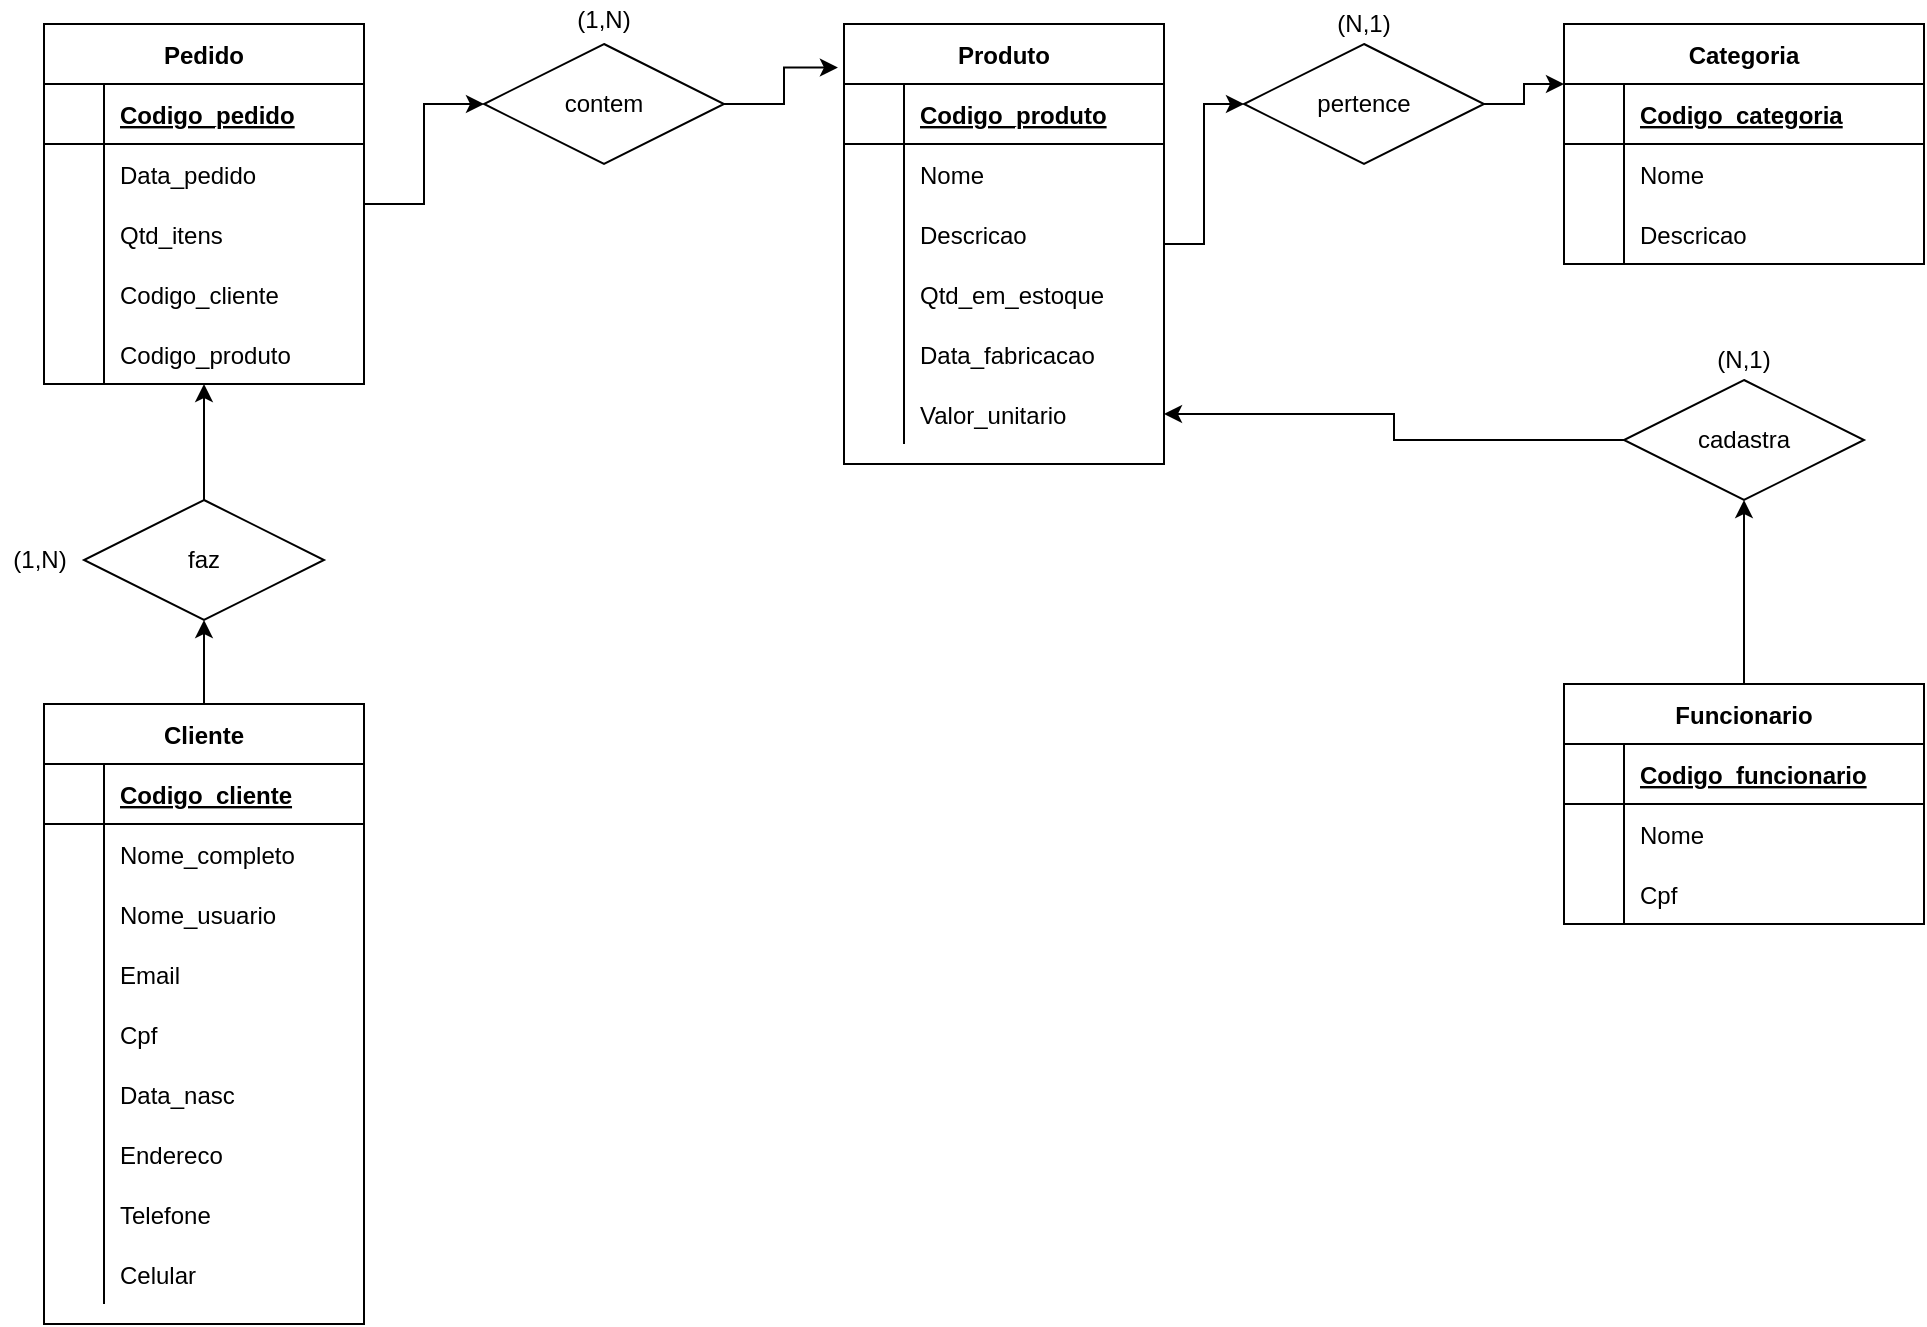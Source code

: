 <mxfile version="15.2.7" type="device"><diagram id="bGlInWGtQ3jvMYXbzKQu" name="Page-1"><mxGraphModel dx="1006" dy="750" grid="1" gridSize="10" guides="1" tooltips="1" connect="1" arrows="1" fold="1" page="1" pageScale="1" pageWidth="1169" pageHeight="1654" math="0" shadow="0"><root><mxCell id="0"/><mxCell id="1" parent="0"/><mxCell id="b1ZnW-hbTAdWIvBd6Wt8-284" style="edgeStyle=orthogonalEdgeStyle;rounded=0;orthogonalLoop=1;jettySize=auto;html=1;" parent="1" source="b1ZnW-hbTAdWIvBd6Wt8-1" target="b1ZnW-hbTAdWIvBd6Wt8-283" edge="1"><mxGeometry relative="1" as="geometry"/></mxCell><mxCell id="b1ZnW-hbTAdWIvBd6Wt8-1" value="Produto" style="shape=table;startSize=30;container=1;collapsible=1;childLayout=tableLayout;fixedRows=1;rowLines=0;fontStyle=1;align=center;resizeLast=1;" parent="1" vertex="1"><mxGeometry x="480" y="20" width="160" height="220" as="geometry"/></mxCell><mxCell id="b1ZnW-hbTAdWIvBd6Wt8-2" value="" style="shape=partialRectangle;collapsible=0;dropTarget=0;pointerEvents=0;fillColor=none;top=0;left=0;bottom=1;right=0;points=[[0,0.5],[1,0.5]];portConstraint=eastwest;" parent="b1ZnW-hbTAdWIvBd6Wt8-1" vertex="1"><mxGeometry y="30" width="160" height="30" as="geometry"/></mxCell><mxCell id="b1ZnW-hbTAdWIvBd6Wt8-3" value="" style="shape=partialRectangle;connectable=0;fillColor=none;top=0;left=0;bottom=0;right=0;fontStyle=1;overflow=hidden;" parent="b1ZnW-hbTAdWIvBd6Wt8-2" vertex="1"><mxGeometry width="30" height="30" as="geometry"/></mxCell><mxCell id="b1ZnW-hbTAdWIvBd6Wt8-4" value="Codigo_produto" style="shape=partialRectangle;connectable=0;fillColor=none;top=0;left=0;bottom=0;right=0;align=left;spacingLeft=6;fontStyle=5;overflow=hidden;" parent="b1ZnW-hbTAdWIvBd6Wt8-2" vertex="1"><mxGeometry x="30" width="130" height="30" as="geometry"/></mxCell><mxCell id="b1ZnW-hbTAdWIvBd6Wt8-5" value="" style="shape=partialRectangle;collapsible=0;dropTarget=0;pointerEvents=0;fillColor=none;top=0;left=0;bottom=0;right=0;points=[[0,0.5],[1,0.5]];portConstraint=eastwest;" parent="b1ZnW-hbTAdWIvBd6Wt8-1" vertex="1"><mxGeometry y="60" width="160" height="30" as="geometry"/></mxCell><mxCell id="b1ZnW-hbTAdWIvBd6Wt8-6" value="" style="shape=partialRectangle;connectable=0;fillColor=none;top=0;left=0;bottom=0;right=0;editable=1;overflow=hidden;" parent="b1ZnW-hbTAdWIvBd6Wt8-5" vertex="1"><mxGeometry width="30" height="30" as="geometry"/></mxCell><mxCell id="b1ZnW-hbTAdWIvBd6Wt8-7" value="Nome" style="shape=partialRectangle;connectable=0;fillColor=none;top=0;left=0;bottom=0;right=0;align=left;spacingLeft=6;overflow=hidden;" parent="b1ZnW-hbTAdWIvBd6Wt8-5" vertex="1"><mxGeometry x="30" width="130" height="30" as="geometry"/></mxCell><mxCell id="b1ZnW-hbTAdWIvBd6Wt8-8" value="" style="shape=partialRectangle;collapsible=0;dropTarget=0;pointerEvents=0;fillColor=none;top=0;left=0;bottom=0;right=0;points=[[0,0.5],[1,0.5]];portConstraint=eastwest;" parent="b1ZnW-hbTAdWIvBd6Wt8-1" vertex="1"><mxGeometry y="90" width="160" height="30" as="geometry"/></mxCell><mxCell id="b1ZnW-hbTAdWIvBd6Wt8-9" value="" style="shape=partialRectangle;connectable=0;fillColor=none;top=0;left=0;bottom=0;right=0;editable=1;overflow=hidden;" parent="b1ZnW-hbTAdWIvBd6Wt8-8" vertex="1"><mxGeometry width="30" height="30" as="geometry"/></mxCell><mxCell id="b1ZnW-hbTAdWIvBd6Wt8-10" value="Descricao" style="shape=partialRectangle;connectable=0;fillColor=none;top=0;left=0;bottom=0;right=0;align=left;spacingLeft=6;overflow=hidden;" parent="b1ZnW-hbTAdWIvBd6Wt8-8" vertex="1"><mxGeometry x="30" width="130" height="30" as="geometry"/></mxCell><mxCell id="b1ZnW-hbTAdWIvBd6Wt8-11" value="" style="shape=partialRectangle;collapsible=0;dropTarget=0;pointerEvents=0;fillColor=none;top=0;left=0;bottom=0;right=0;points=[[0,0.5],[1,0.5]];portConstraint=eastwest;" parent="b1ZnW-hbTAdWIvBd6Wt8-1" vertex="1"><mxGeometry y="120" width="160" height="30" as="geometry"/></mxCell><mxCell id="b1ZnW-hbTAdWIvBd6Wt8-12" value="" style="shape=partialRectangle;connectable=0;fillColor=none;top=0;left=0;bottom=0;right=0;editable=1;overflow=hidden;" parent="b1ZnW-hbTAdWIvBd6Wt8-11" vertex="1"><mxGeometry width="30" height="30" as="geometry"/></mxCell><mxCell id="b1ZnW-hbTAdWIvBd6Wt8-13" value="Qtd_em_estoque" style="shape=partialRectangle;connectable=0;fillColor=none;top=0;left=0;bottom=0;right=0;align=left;spacingLeft=6;overflow=hidden;" parent="b1ZnW-hbTAdWIvBd6Wt8-11" vertex="1"><mxGeometry x="30" width="130" height="30" as="geometry"/></mxCell><mxCell id="b1ZnW-hbTAdWIvBd6Wt8-40" value="" style="shape=partialRectangle;collapsible=0;dropTarget=0;pointerEvents=0;fillColor=none;top=0;left=0;bottom=0;right=0;points=[[0,0.5],[1,0.5]];portConstraint=eastwest;" parent="b1ZnW-hbTAdWIvBd6Wt8-1" vertex="1"><mxGeometry y="150" width="160" height="30" as="geometry"/></mxCell><mxCell id="b1ZnW-hbTAdWIvBd6Wt8-41" value="" style="shape=partialRectangle;connectable=0;fillColor=none;top=0;left=0;bottom=0;right=0;editable=1;overflow=hidden;" parent="b1ZnW-hbTAdWIvBd6Wt8-40" vertex="1"><mxGeometry width="30" height="30" as="geometry"/></mxCell><mxCell id="b1ZnW-hbTAdWIvBd6Wt8-42" value="Data_fabricacao" style="shape=partialRectangle;connectable=0;fillColor=none;top=0;left=0;bottom=0;right=0;align=left;spacingLeft=6;overflow=hidden;" parent="b1ZnW-hbTAdWIvBd6Wt8-40" vertex="1"><mxGeometry x="30" width="130" height="30" as="geometry"/></mxCell><mxCell id="b1ZnW-hbTAdWIvBd6Wt8-103" value="" style="shape=partialRectangle;collapsible=0;dropTarget=0;pointerEvents=0;fillColor=none;top=0;left=0;bottom=0;right=0;points=[[0,0.5],[1,0.5]];portConstraint=eastwest;" parent="b1ZnW-hbTAdWIvBd6Wt8-1" vertex="1"><mxGeometry y="180" width="160" height="30" as="geometry"/></mxCell><mxCell id="b1ZnW-hbTAdWIvBd6Wt8-104" value="" style="shape=partialRectangle;connectable=0;fillColor=none;top=0;left=0;bottom=0;right=0;editable=1;overflow=hidden;" parent="b1ZnW-hbTAdWIvBd6Wt8-103" vertex="1"><mxGeometry width="30" height="30" as="geometry"/></mxCell><mxCell id="b1ZnW-hbTAdWIvBd6Wt8-105" value="Valor_unitario" style="shape=partialRectangle;connectable=0;fillColor=none;top=0;left=0;bottom=0;right=0;align=left;spacingLeft=6;overflow=hidden;" parent="b1ZnW-hbTAdWIvBd6Wt8-103" vertex="1"><mxGeometry x="30" width="130" height="30" as="geometry"/></mxCell><mxCell id="b1ZnW-hbTAdWIvBd6Wt8-106" value="Categoria" style="shape=table;startSize=30;container=1;collapsible=1;childLayout=tableLayout;fixedRows=1;rowLines=0;fontStyle=1;align=center;resizeLast=1;" parent="1" vertex="1"><mxGeometry x="840" y="20" width="180" height="120" as="geometry"/></mxCell><mxCell id="b1ZnW-hbTAdWIvBd6Wt8-107" value="" style="shape=partialRectangle;collapsible=0;dropTarget=0;pointerEvents=0;fillColor=none;top=0;left=0;bottom=1;right=0;points=[[0,0.5],[1,0.5]];portConstraint=eastwest;" parent="b1ZnW-hbTAdWIvBd6Wt8-106" vertex="1"><mxGeometry y="30" width="180" height="30" as="geometry"/></mxCell><mxCell id="b1ZnW-hbTAdWIvBd6Wt8-108" value="" style="shape=partialRectangle;connectable=0;fillColor=none;top=0;left=0;bottom=0;right=0;fontStyle=1;overflow=hidden;" parent="b1ZnW-hbTAdWIvBd6Wt8-107" vertex="1"><mxGeometry width="30" height="30" as="geometry"/></mxCell><mxCell id="b1ZnW-hbTAdWIvBd6Wt8-109" value="Codigo_categoria" style="shape=partialRectangle;connectable=0;fillColor=none;top=0;left=0;bottom=0;right=0;align=left;spacingLeft=6;fontStyle=5;overflow=hidden;" parent="b1ZnW-hbTAdWIvBd6Wt8-107" vertex="1"><mxGeometry x="30" width="150" height="30" as="geometry"/></mxCell><mxCell id="b1ZnW-hbTAdWIvBd6Wt8-110" value="" style="shape=partialRectangle;collapsible=0;dropTarget=0;pointerEvents=0;fillColor=none;top=0;left=0;bottom=0;right=0;points=[[0,0.5],[1,0.5]];portConstraint=eastwest;" parent="b1ZnW-hbTAdWIvBd6Wt8-106" vertex="1"><mxGeometry y="60" width="180" height="30" as="geometry"/></mxCell><mxCell id="b1ZnW-hbTAdWIvBd6Wt8-111" value="" style="shape=partialRectangle;connectable=0;fillColor=none;top=0;left=0;bottom=0;right=0;editable=1;overflow=hidden;" parent="b1ZnW-hbTAdWIvBd6Wt8-110" vertex="1"><mxGeometry width="30" height="30" as="geometry"/></mxCell><mxCell id="b1ZnW-hbTAdWIvBd6Wt8-112" value="Nome" style="shape=partialRectangle;connectable=0;fillColor=none;top=0;left=0;bottom=0;right=0;align=left;spacingLeft=6;overflow=hidden;" parent="b1ZnW-hbTAdWIvBd6Wt8-110" vertex="1"><mxGeometry x="30" width="150" height="30" as="geometry"/></mxCell><mxCell id="b1ZnW-hbTAdWIvBd6Wt8-113" value="" style="shape=partialRectangle;collapsible=0;dropTarget=0;pointerEvents=0;fillColor=none;top=0;left=0;bottom=0;right=0;points=[[0,0.5],[1,0.5]];portConstraint=eastwest;" parent="b1ZnW-hbTAdWIvBd6Wt8-106" vertex="1"><mxGeometry y="90" width="180" height="30" as="geometry"/></mxCell><mxCell id="b1ZnW-hbTAdWIvBd6Wt8-114" value="" style="shape=partialRectangle;connectable=0;fillColor=none;top=0;left=0;bottom=0;right=0;editable=1;overflow=hidden;" parent="b1ZnW-hbTAdWIvBd6Wt8-113" vertex="1"><mxGeometry width="30" height="30" as="geometry"/></mxCell><mxCell id="b1ZnW-hbTAdWIvBd6Wt8-115" value="Descricao" style="shape=partialRectangle;connectable=0;fillColor=none;top=0;left=0;bottom=0;right=0;align=left;spacingLeft=6;overflow=hidden;" parent="b1ZnW-hbTAdWIvBd6Wt8-113" vertex="1"><mxGeometry x="30" width="150" height="30" as="geometry"/></mxCell><mxCell id="b1ZnW-hbTAdWIvBd6Wt8-289" style="edgeStyle=orthogonalEdgeStyle;rounded=0;orthogonalLoop=1;jettySize=auto;html=1;entryX=0.5;entryY=1;entryDx=0;entryDy=0;" parent="1" source="b1ZnW-hbTAdWIvBd6Wt8-125" target="b1ZnW-hbTAdWIvBd6Wt8-288" edge="1"><mxGeometry relative="1" as="geometry"/></mxCell><mxCell id="b1ZnW-hbTAdWIvBd6Wt8-125" value="Cliente" style="shape=table;startSize=30;container=1;collapsible=1;childLayout=tableLayout;fixedRows=1;rowLines=0;fontStyle=1;align=center;resizeLast=1;" parent="1" vertex="1"><mxGeometry x="80" y="360" width="160" height="310" as="geometry"/></mxCell><mxCell id="b1ZnW-hbTAdWIvBd6Wt8-126" value="" style="shape=partialRectangle;collapsible=0;dropTarget=0;pointerEvents=0;fillColor=none;top=0;left=0;bottom=1;right=0;points=[[0,0.5],[1,0.5]];portConstraint=eastwest;" parent="b1ZnW-hbTAdWIvBd6Wt8-125" vertex="1"><mxGeometry y="30" width="160" height="30" as="geometry"/></mxCell><mxCell id="b1ZnW-hbTAdWIvBd6Wt8-127" value="" style="shape=partialRectangle;connectable=0;fillColor=none;top=0;left=0;bottom=0;right=0;fontStyle=1;overflow=hidden;" parent="b1ZnW-hbTAdWIvBd6Wt8-126" vertex="1"><mxGeometry width="30" height="30" as="geometry"/></mxCell><mxCell id="b1ZnW-hbTAdWIvBd6Wt8-128" value="Codigo_cliente" style="shape=partialRectangle;connectable=0;fillColor=none;top=0;left=0;bottom=0;right=0;align=left;spacingLeft=6;fontStyle=5;overflow=hidden;" parent="b1ZnW-hbTAdWIvBd6Wt8-126" vertex="1"><mxGeometry x="30" width="130" height="30" as="geometry"/></mxCell><mxCell id="b1ZnW-hbTAdWIvBd6Wt8-129" value="" style="shape=partialRectangle;collapsible=0;dropTarget=0;pointerEvents=0;fillColor=none;top=0;left=0;bottom=0;right=0;points=[[0,0.5],[1,0.5]];portConstraint=eastwest;" parent="b1ZnW-hbTAdWIvBd6Wt8-125" vertex="1"><mxGeometry y="60" width="160" height="30" as="geometry"/></mxCell><mxCell id="b1ZnW-hbTAdWIvBd6Wt8-130" value="" style="shape=partialRectangle;connectable=0;fillColor=none;top=0;left=0;bottom=0;right=0;editable=1;overflow=hidden;" parent="b1ZnW-hbTAdWIvBd6Wt8-129" vertex="1"><mxGeometry width="30" height="30" as="geometry"/></mxCell><mxCell id="b1ZnW-hbTAdWIvBd6Wt8-131" value="Nome_completo" style="shape=partialRectangle;connectable=0;fillColor=none;top=0;left=0;bottom=0;right=0;align=left;spacingLeft=6;overflow=hidden;" parent="b1ZnW-hbTAdWIvBd6Wt8-129" vertex="1"><mxGeometry x="30" width="130" height="30" as="geometry"/></mxCell><mxCell id="b1ZnW-hbTAdWIvBd6Wt8-132" value="" style="shape=partialRectangle;collapsible=0;dropTarget=0;pointerEvents=0;fillColor=none;top=0;left=0;bottom=0;right=0;points=[[0,0.5],[1,0.5]];portConstraint=eastwest;" parent="b1ZnW-hbTAdWIvBd6Wt8-125" vertex="1"><mxGeometry y="90" width="160" height="30" as="geometry"/></mxCell><mxCell id="b1ZnW-hbTAdWIvBd6Wt8-133" value="" style="shape=partialRectangle;connectable=0;fillColor=none;top=0;left=0;bottom=0;right=0;editable=1;overflow=hidden;" parent="b1ZnW-hbTAdWIvBd6Wt8-132" vertex="1"><mxGeometry width="30" height="30" as="geometry"/></mxCell><mxCell id="b1ZnW-hbTAdWIvBd6Wt8-134" value="Nome_usuario" style="shape=partialRectangle;connectable=0;fillColor=none;top=0;left=0;bottom=0;right=0;align=left;spacingLeft=6;overflow=hidden;" parent="b1ZnW-hbTAdWIvBd6Wt8-132" vertex="1"><mxGeometry x="30" width="130" height="30" as="geometry"/></mxCell><mxCell id="b1ZnW-hbTAdWIvBd6Wt8-135" value="" style="shape=partialRectangle;collapsible=0;dropTarget=0;pointerEvents=0;fillColor=none;top=0;left=0;bottom=0;right=0;points=[[0,0.5],[1,0.5]];portConstraint=eastwest;" parent="b1ZnW-hbTAdWIvBd6Wt8-125" vertex="1"><mxGeometry y="120" width="160" height="30" as="geometry"/></mxCell><mxCell id="b1ZnW-hbTAdWIvBd6Wt8-136" value="" style="shape=partialRectangle;connectable=0;fillColor=none;top=0;left=0;bottom=0;right=0;editable=1;overflow=hidden;" parent="b1ZnW-hbTAdWIvBd6Wt8-135" vertex="1"><mxGeometry width="30" height="30" as="geometry"/></mxCell><mxCell id="b1ZnW-hbTAdWIvBd6Wt8-137" value="Email" style="shape=partialRectangle;connectable=0;fillColor=none;top=0;left=0;bottom=0;right=0;align=left;spacingLeft=6;overflow=hidden;" parent="b1ZnW-hbTAdWIvBd6Wt8-135" vertex="1"><mxGeometry x="30" width="130" height="30" as="geometry"/></mxCell><mxCell id="b1ZnW-hbTAdWIvBd6Wt8-138" value="" style="shape=partialRectangle;collapsible=0;dropTarget=0;pointerEvents=0;fillColor=none;top=0;left=0;bottom=0;right=0;points=[[0,0.5],[1,0.5]];portConstraint=eastwest;" parent="b1ZnW-hbTAdWIvBd6Wt8-125" vertex="1"><mxGeometry y="150" width="160" height="30" as="geometry"/></mxCell><mxCell id="b1ZnW-hbTAdWIvBd6Wt8-139" value="" style="shape=partialRectangle;connectable=0;fillColor=none;top=0;left=0;bottom=0;right=0;editable=1;overflow=hidden;" parent="b1ZnW-hbTAdWIvBd6Wt8-138" vertex="1"><mxGeometry width="30" height="30" as="geometry"/></mxCell><mxCell id="b1ZnW-hbTAdWIvBd6Wt8-140" value="Cpf" style="shape=partialRectangle;connectable=0;fillColor=none;top=0;left=0;bottom=0;right=0;align=left;spacingLeft=6;overflow=hidden;" parent="b1ZnW-hbTAdWIvBd6Wt8-138" vertex="1"><mxGeometry x="30" width="130" height="30" as="geometry"/></mxCell><mxCell id="b1ZnW-hbTAdWIvBd6Wt8-141" value="" style="shape=partialRectangle;collapsible=0;dropTarget=0;pointerEvents=0;fillColor=none;top=0;left=0;bottom=0;right=0;points=[[0,0.5],[1,0.5]];portConstraint=eastwest;" parent="b1ZnW-hbTAdWIvBd6Wt8-125" vertex="1"><mxGeometry y="180" width="160" height="30" as="geometry"/></mxCell><mxCell id="b1ZnW-hbTAdWIvBd6Wt8-142" value="" style="shape=partialRectangle;connectable=0;fillColor=none;top=0;left=0;bottom=0;right=0;editable=1;overflow=hidden;" parent="b1ZnW-hbTAdWIvBd6Wt8-141" vertex="1"><mxGeometry width="30" height="30" as="geometry"/></mxCell><mxCell id="b1ZnW-hbTAdWIvBd6Wt8-143" value="Data_nasc" style="shape=partialRectangle;connectable=0;fillColor=none;top=0;left=0;bottom=0;right=0;align=left;spacingLeft=6;overflow=hidden;" parent="b1ZnW-hbTAdWIvBd6Wt8-141" vertex="1"><mxGeometry x="30" width="130" height="30" as="geometry"/></mxCell><mxCell id="b1ZnW-hbTAdWIvBd6Wt8-162" value="" style="shape=partialRectangle;collapsible=0;dropTarget=0;pointerEvents=0;fillColor=none;top=0;left=0;bottom=0;right=0;points=[[0,0.5],[1,0.5]];portConstraint=eastwest;" parent="b1ZnW-hbTAdWIvBd6Wt8-125" vertex="1"><mxGeometry y="210" width="160" height="30" as="geometry"/></mxCell><mxCell id="b1ZnW-hbTAdWIvBd6Wt8-163" value="" style="shape=partialRectangle;connectable=0;fillColor=none;top=0;left=0;bottom=0;right=0;editable=1;overflow=hidden;" parent="b1ZnW-hbTAdWIvBd6Wt8-162" vertex="1"><mxGeometry width="30" height="30" as="geometry"/></mxCell><mxCell id="b1ZnW-hbTAdWIvBd6Wt8-164" value="Endereco" style="shape=partialRectangle;connectable=0;fillColor=none;top=0;left=0;bottom=0;right=0;align=left;spacingLeft=6;overflow=hidden;" parent="b1ZnW-hbTAdWIvBd6Wt8-162" vertex="1"><mxGeometry x="30" width="130" height="30" as="geometry"/></mxCell><mxCell id="b1ZnW-hbTAdWIvBd6Wt8-184" value="" style="shape=partialRectangle;collapsible=0;dropTarget=0;pointerEvents=0;fillColor=none;top=0;left=0;bottom=0;right=0;points=[[0,0.5],[1,0.5]];portConstraint=eastwest;" parent="b1ZnW-hbTAdWIvBd6Wt8-125" vertex="1"><mxGeometry y="240" width="160" height="30" as="geometry"/></mxCell><mxCell id="b1ZnW-hbTAdWIvBd6Wt8-185" value="" style="shape=partialRectangle;connectable=0;fillColor=none;top=0;left=0;bottom=0;right=0;editable=1;overflow=hidden;" parent="b1ZnW-hbTAdWIvBd6Wt8-184" vertex="1"><mxGeometry width="30" height="30" as="geometry"/></mxCell><mxCell id="b1ZnW-hbTAdWIvBd6Wt8-186" value="Telefone" style="shape=partialRectangle;connectable=0;fillColor=none;top=0;left=0;bottom=0;right=0;align=left;spacingLeft=6;overflow=hidden;" parent="b1ZnW-hbTAdWIvBd6Wt8-184" vertex="1"><mxGeometry x="30" width="130" height="30" as="geometry"/></mxCell><mxCell id="b1ZnW-hbTAdWIvBd6Wt8-235" value="" style="shape=partialRectangle;collapsible=0;dropTarget=0;pointerEvents=0;fillColor=none;top=0;left=0;bottom=0;right=0;points=[[0,0.5],[1,0.5]];portConstraint=eastwest;" parent="b1ZnW-hbTAdWIvBd6Wt8-125" vertex="1"><mxGeometry y="270" width="160" height="30" as="geometry"/></mxCell><mxCell id="b1ZnW-hbTAdWIvBd6Wt8-236" value="" style="shape=partialRectangle;connectable=0;fillColor=none;top=0;left=0;bottom=0;right=0;editable=1;overflow=hidden;" parent="b1ZnW-hbTAdWIvBd6Wt8-235" vertex="1"><mxGeometry width="30" height="30" as="geometry"/></mxCell><mxCell id="b1ZnW-hbTAdWIvBd6Wt8-237" value="Celular" style="shape=partialRectangle;connectable=0;fillColor=none;top=0;left=0;bottom=0;right=0;align=left;spacingLeft=6;overflow=hidden;" parent="b1ZnW-hbTAdWIvBd6Wt8-235" vertex="1"><mxGeometry x="30" width="130" height="30" as="geometry"/></mxCell><mxCell id="b1ZnW-hbTAdWIvBd6Wt8-293" style="edgeStyle=orthogonalEdgeStyle;rounded=0;orthogonalLoop=1;jettySize=auto;html=1;entryX=0;entryY=0.5;entryDx=0;entryDy=0;" parent="1" source="b1ZnW-hbTAdWIvBd6Wt8-165" target="b1ZnW-hbTAdWIvBd6Wt8-292" edge="1"><mxGeometry relative="1" as="geometry"/></mxCell><mxCell id="b1ZnW-hbTAdWIvBd6Wt8-165" value="Pedido" style="shape=table;startSize=30;container=1;collapsible=1;childLayout=tableLayout;fixedRows=1;rowLines=0;fontStyle=1;align=center;resizeLast=1;" parent="1" vertex="1"><mxGeometry x="80" y="20" width="160" height="180" as="geometry"/></mxCell><mxCell id="b1ZnW-hbTAdWIvBd6Wt8-166" value="" style="shape=partialRectangle;collapsible=0;dropTarget=0;pointerEvents=0;fillColor=none;top=0;left=0;bottom=1;right=0;points=[[0,0.5],[1,0.5]];portConstraint=eastwest;" parent="b1ZnW-hbTAdWIvBd6Wt8-165" vertex="1"><mxGeometry y="30" width="160" height="30" as="geometry"/></mxCell><mxCell id="b1ZnW-hbTAdWIvBd6Wt8-167" value="" style="shape=partialRectangle;connectable=0;fillColor=none;top=0;left=0;bottom=0;right=0;fontStyle=1;overflow=hidden;" parent="b1ZnW-hbTAdWIvBd6Wt8-166" vertex="1"><mxGeometry width="30" height="30" as="geometry"/></mxCell><mxCell id="b1ZnW-hbTAdWIvBd6Wt8-168" value="Codigo_pedido" style="shape=partialRectangle;connectable=0;fillColor=none;top=0;left=0;bottom=0;right=0;align=left;spacingLeft=6;fontStyle=5;overflow=hidden;" parent="b1ZnW-hbTAdWIvBd6Wt8-166" vertex="1"><mxGeometry x="30" width="130" height="30" as="geometry"/></mxCell><mxCell id="b1ZnW-hbTAdWIvBd6Wt8-169" value="" style="shape=partialRectangle;collapsible=0;dropTarget=0;pointerEvents=0;fillColor=none;top=0;left=0;bottom=0;right=0;points=[[0,0.5],[1,0.5]];portConstraint=eastwest;" parent="b1ZnW-hbTAdWIvBd6Wt8-165" vertex="1"><mxGeometry y="60" width="160" height="30" as="geometry"/></mxCell><mxCell id="b1ZnW-hbTAdWIvBd6Wt8-170" value="" style="shape=partialRectangle;connectable=0;fillColor=none;top=0;left=0;bottom=0;right=0;editable=1;overflow=hidden;" parent="b1ZnW-hbTAdWIvBd6Wt8-169" vertex="1"><mxGeometry width="30" height="30" as="geometry"/></mxCell><mxCell id="b1ZnW-hbTAdWIvBd6Wt8-171" value="Data_pedido" style="shape=partialRectangle;connectable=0;fillColor=none;top=0;left=0;bottom=0;right=0;align=left;spacingLeft=6;overflow=hidden;" parent="b1ZnW-hbTAdWIvBd6Wt8-169" vertex="1"><mxGeometry x="30" width="130" height="30" as="geometry"/></mxCell><mxCell id="b1ZnW-hbTAdWIvBd6Wt8-175" value="" style="shape=partialRectangle;collapsible=0;dropTarget=0;pointerEvents=0;fillColor=none;top=0;left=0;bottom=0;right=0;points=[[0,0.5],[1,0.5]];portConstraint=eastwest;" parent="b1ZnW-hbTAdWIvBd6Wt8-165" vertex="1"><mxGeometry y="90" width="160" height="30" as="geometry"/></mxCell><mxCell id="b1ZnW-hbTAdWIvBd6Wt8-176" value="" style="shape=partialRectangle;connectable=0;fillColor=none;top=0;left=0;bottom=0;right=0;editable=1;overflow=hidden;" parent="b1ZnW-hbTAdWIvBd6Wt8-175" vertex="1"><mxGeometry width="30" height="30" as="geometry"/></mxCell><mxCell id="b1ZnW-hbTAdWIvBd6Wt8-177" value="Qtd_itens" style="shape=partialRectangle;connectable=0;fillColor=none;top=0;left=0;bottom=0;right=0;align=left;spacingLeft=6;overflow=hidden;" parent="b1ZnW-hbTAdWIvBd6Wt8-175" vertex="1"><mxGeometry x="30" width="130" height="30" as="geometry"/></mxCell><mxCell id="b1ZnW-hbTAdWIvBd6Wt8-172" value="" style="shape=partialRectangle;collapsible=0;dropTarget=0;pointerEvents=0;fillColor=none;top=0;left=0;bottom=0;right=0;points=[[0,0.5],[1,0.5]];portConstraint=eastwest;" parent="b1ZnW-hbTAdWIvBd6Wt8-165" vertex="1"><mxGeometry y="120" width="160" height="30" as="geometry"/></mxCell><mxCell id="b1ZnW-hbTAdWIvBd6Wt8-173" value="" style="shape=partialRectangle;connectable=0;fillColor=none;top=0;left=0;bottom=0;right=0;editable=1;overflow=hidden;fontStyle=1" parent="b1ZnW-hbTAdWIvBd6Wt8-172" vertex="1"><mxGeometry width="30" height="30" as="geometry"/></mxCell><mxCell id="b1ZnW-hbTAdWIvBd6Wt8-174" value="Codigo_cliente" style="shape=partialRectangle;connectable=0;fillColor=none;top=0;left=0;bottom=0;right=0;align=left;spacingLeft=6;overflow=hidden;" parent="b1ZnW-hbTAdWIvBd6Wt8-172" vertex="1"><mxGeometry x="30" width="130" height="30" as="geometry"/></mxCell><mxCell id="b1ZnW-hbTAdWIvBd6Wt8-178" value="" style="shape=partialRectangle;collapsible=0;dropTarget=0;pointerEvents=0;fillColor=none;top=0;left=0;bottom=0;right=0;points=[[0,0.5],[1,0.5]];portConstraint=eastwest;" parent="b1ZnW-hbTAdWIvBd6Wt8-165" vertex="1"><mxGeometry y="150" width="160" height="30" as="geometry"/></mxCell><mxCell id="b1ZnW-hbTAdWIvBd6Wt8-179" value="" style="shape=partialRectangle;connectable=0;fillColor=none;top=0;left=0;bottom=0;right=0;editable=1;overflow=hidden;fontStyle=1" parent="b1ZnW-hbTAdWIvBd6Wt8-178" vertex="1"><mxGeometry width="30" height="30" as="geometry"/></mxCell><mxCell id="b1ZnW-hbTAdWIvBd6Wt8-180" value="Codigo_produto" style="shape=partialRectangle;connectable=0;fillColor=none;top=0;left=0;bottom=0;right=0;align=left;spacingLeft=6;overflow=hidden;" parent="b1ZnW-hbTAdWIvBd6Wt8-178" vertex="1"><mxGeometry x="30" width="130" height="30" as="geometry"/></mxCell><mxCell id="b1ZnW-hbTAdWIvBd6Wt8-340" style="edgeStyle=orthogonalEdgeStyle;rounded=0;orthogonalLoop=1;jettySize=auto;html=1;entryX=0.5;entryY=1;entryDx=0;entryDy=0;" parent="1" source="b1ZnW-hbTAdWIvBd6Wt8-238" target="b1ZnW-hbTAdWIvBd6Wt8-339" edge="1"><mxGeometry relative="1" as="geometry"/></mxCell><mxCell id="b1ZnW-hbTAdWIvBd6Wt8-238" value="Funcionario" style="shape=table;startSize=30;container=1;collapsible=1;childLayout=tableLayout;fixedRows=1;rowLines=0;fontStyle=1;align=center;resizeLast=1;" parent="1" vertex="1"><mxGeometry x="840" y="350" width="180" height="120" as="geometry"/></mxCell><mxCell id="lW515GI8eCBNYYM7Zqvk-1" value="" style="shape=partialRectangle;collapsible=0;dropTarget=0;pointerEvents=0;fillColor=none;top=0;left=0;bottom=1;right=0;points=[[0,0.5],[1,0.5]];portConstraint=eastwest;" vertex="1" parent="b1ZnW-hbTAdWIvBd6Wt8-238"><mxGeometry y="30" width="180" height="30" as="geometry"/></mxCell><mxCell id="lW515GI8eCBNYYM7Zqvk-2" value="" style="shape=partialRectangle;connectable=0;fillColor=none;top=0;left=0;bottom=0;right=0;fontStyle=1;overflow=hidden;" vertex="1" parent="lW515GI8eCBNYYM7Zqvk-1"><mxGeometry width="30" height="30" as="geometry"/></mxCell><mxCell id="lW515GI8eCBNYYM7Zqvk-3" value="Codigo_funcionario" style="shape=partialRectangle;connectable=0;fillColor=none;top=0;left=0;bottom=0;right=0;align=left;spacingLeft=6;fontStyle=5;overflow=hidden;" vertex="1" parent="lW515GI8eCBNYYM7Zqvk-1"><mxGeometry x="30" width="150" height="30" as="geometry"/></mxCell><mxCell id="b1ZnW-hbTAdWIvBd6Wt8-242" value="" style="shape=partialRectangle;collapsible=0;dropTarget=0;pointerEvents=0;fillColor=none;top=0;left=0;bottom=0;right=0;points=[[0,0.5],[1,0.5]];portConstraint=eastwest;" parent="b1ZnW-hbTAdWIvBd6Wt8-238" vertex="1"><mxGeometry y="60" width="180" height="30" as="geometry"/></mxCell><mxCell id="b1ZnW-hbTAdWIvBd6Wt8-243" value="" style="shape=partialRectangle;connectable=0;fillColor=none;top=0;left=0;bottom=0;right=0;editable=1;overflow=hidden;" parent="b1ZnW-hbTAdWIvBd6Wt8-242" vertex="1"><mxGeometry width="30" height="30" as="geometry"/></mxCell><mxCell id="b1ZnW-hbTAdWIvBd6Wt8-244" value="Nome" style="shape=partialRectangle;connectable=0;fillColor=none;top=0;left=0;bottom=0;right=0;align=left;spacingLeft=6;overflow=hidden;" parent="b1ZnW-hbTAdWIvBd6Wt8-242" vertex="1"><mxGeometry x="30" width="150" height="30" as="geometry"/></mxCell><mxCell id="b1ZnW-hbTAdWIvBd6Wt8-245" value="" style="shape=partialRectangle;collapsible=0;dropTarget=0;pointerEvents=0;fillColor=none;top=0;left=0;bottom=0;right=0;points=[[0,0.5],[1,0.5]];portConstraint=eastwest;" parent="b1ZnW-hbTAdWIvBd6Wt8-238" vertex="1"><mxGeometry y="90" width="180" height="30" as="geometry"/></mxCell><mxCell id="b1ZnW-hbTAdWIvBd6Wt8-246" value="" style="shape=partialRectangle;connectable=0;fillColor=none;top=0;left=0;bottom=0;right=0;editable=1;overflow=hidden;" parent="b1ZnW-hbTAdWIvBd6Wt8-245" vertex="1"><mxGeometry width="30" height="30" as="geometry"/></mxCell><mxCell id="b1ZnW-hbTAdWIvBd6Wt8-247" value="Cpf" style="shape=partialRectangle;connectable=0;fillColor=none;top=0;left=0;bottom=0;right=0;align=left;spacingLeft=6;overflow=hidden;" parent="b1ZnW-hbTAdWIvBd6Wt8-245" vertex="1"><mxGeometry x="30" width="150" height="30" as="geometry"/></mxCell><mxCell id="b1ZnW-hbTAdWIvBd6Wt8-286" style="edgeStyle=orthogonalEdgeStyle;rounded=0;orthogonalLoop=1;jettySize=auto;html=1;entryX=0;entryY=0.25;entryDx=0;entryDy=0;" parent="1" source="b1ZnW-hbTAdWIvBd6Wt8-283" target="b1ZnW-hbTAdWIvBd6Wt8-106" edge="1"><mxGeometry relative="1" as="geometry"/></mxCell><mxCell id="b1ZnW-hbTAdWIvBd6Wt8-283" value="pertence" style="shape=rhombus;perimeter=rhombusPerimeter;whiteSpace=wrap;html=1;align=center;" parent="1" vertex="1"><mxGeometry x="680" y="30" width="120" height="60" as="geometry"/></mxCell><mxCell id="b1ZnW-hbTAdWIvBd6Wt8-287" value="(N,1)" style="text;html=1;strokeColor=none;fillColor=none;align=center;verticalAlign=middle;whiteSpace=wrap;rounded=0;" parent="1" vertex="1"><mxGeometry x="720" y="10" width="40" height="20" as="geometry"/></mxCell><mxCell id="b1ZnW-hbTAdWIvBd6Wt8-290" style="edgeStyle=orthogonalEdgeStyle;rounded=0;orthogonalLoop=1;jettySize=auto;html=1;exitX=0.5;exitY=0;exitDx=0;exitDy=0;entryX=0.5;entryY=1;entryDx=0;entryDy=0;" parent="1" source="b1ZnW-hbTAdWIvBd6Wt8-288" target="b1ZnW-hbTAdWIvBd6Wt8-165" edge="1"><mxGeometry relative="1" as="geometry"/></mxCell><mxCell id="b1ZnW-hbTAdWIvBd6Wt8-288" value="faz" style="shape=rhombus;perimeter=rhombusPerimeter;whiteSpace=wrap;html=1;align=center;" parent="1" vertex="1"><mxGeometry x="100" y="258" width="120" height="60" as="geometry"/></mxCell><mxCell id="b1ZnW-hbTAdWIvBd6Wt8-291" value="(1,N)" style="text;html=1;strokeColor=none;fillColor=none;align=center;verticalAlign=middle;whiteSpace=wrap;rounded=0;" parent="1" vertex="1"><mxGeometry x="58" y="278" width="40" height="20" as="geometry"/></mxCell><mxCell id="b1ZnW-hbTAdWIvBd6Wt8-294" style="edgeStyle=orthogonalEdgeStyle;rounded=0;orthogonalLoop=1;jettySize=auto;html=1;entryX=-0.019;entryY=0.099;entryDx=0;entryDy=0;entryPerimeter=0;" parent="1" source="b1ZnW-hbTAdWIvBd6Wt8-292" target="b1ZnW-hbTAdWIvBd6Wt8-1" edge="1"><mxGeometry relative="1" as="geometry"/></mxCell><mxCell id="b1ZnW-hbTAdWIvBd6Wt8-292" value="contem" style="shape=rhombus;perimeter=rhombusPerimeter;whiteSpace=wrap;html=1;align=center;" parent="1" vertex="1"><mxGeometry x="300" y="30" width="120" height="60" as="geometry"/></mxCell><mxCell id="b1ZnW-hbTAdWIvBd6Wt8-295" value="(1,N)" style="text;html=1;strokeColor=none;fillColor=none;align=center;verticalAlign=middle;whiteSpace=wrap;rounded=0;" parent="1" vertex="1"><mxGeometry x="340" y="8" width="40" height="20" as="geometry"/></mxCell><mxCell id="b1ZnW-hbTAdWIvBd6Wt8-341" style="edgeStyle=orthogonalEdgeStyle;rounded=0;orthogonalLoop=1;jettySize=auto;html=1;entryX=1;entryY=0.5;entryDx=0;entryDy=0;" parent="1" source="b1ZnW-hbTAdWIvBd6Wt8-339" target="b1ZnW-hbTAdWIvBd6Wt8-103" edge="1"><mxGeometry relative="1" as="geometry"/></mxCell><mxCell id="b1ZnW-hbTAdWIvBd6Wt8-339" value="cadastra" style="shape=rhombus;perimeter=rhombusPerimeter;whiteSpace=wrap;html=1;align=center;" parent="1" vertex="1"><mxGeometry x="870" y="198" width="120" height="60" as="geometry"/></mxCell><mxCell id="b1ZnW-hbTAdWIvBd6Wt8-342" value="(N,1)" style="text;html=1;strokeColor=none;fillColor=none;align=center;verticalAlign=middle;whiteSpace=wrap;rounded=0;" parent="1" vertex="1"><mxGeometry x="910" y="178" width="40" height="20" as="geometry"/></mxCell></root></mxGraphModel></diagram></mxfile>